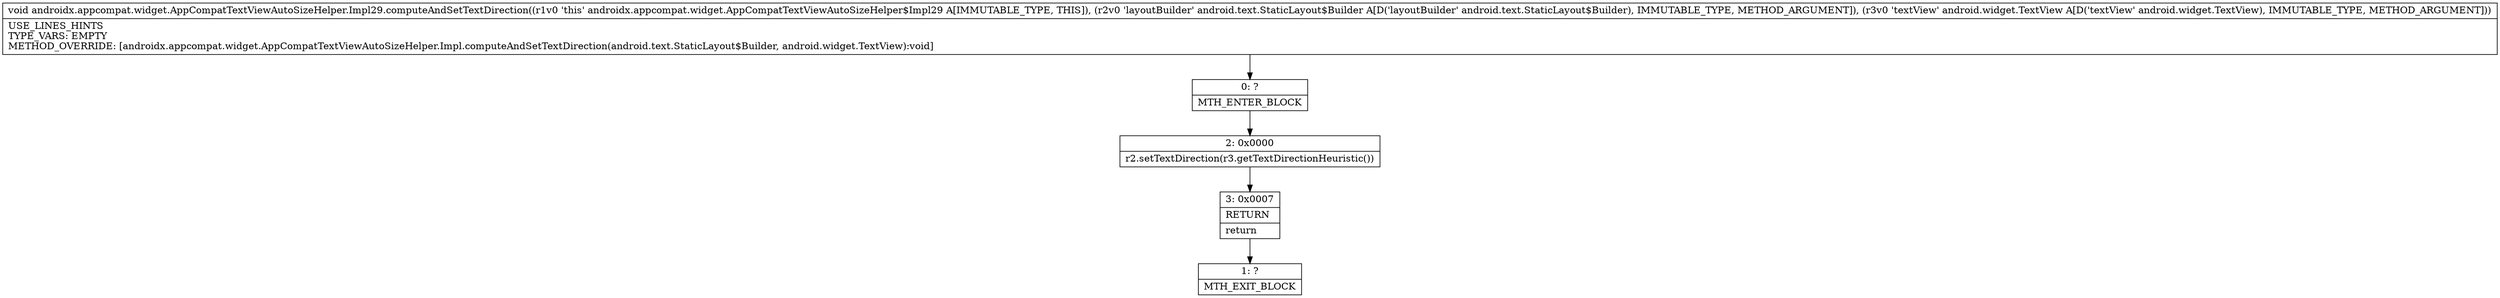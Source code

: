 digraph "CFG forandroidx.appcompat.widget.AppCompatTextViewAutoSizeHelper.Impl29.computeAndSetTextDirection(Landroid\/text\/StaticLayout$Builder;Landroid\/widget\/TextView;)V" {
Node_0 [shape=record,label="{0\:\ ?|MTH_ENTER_BLOCK\l}"];
Node_2 [shape=record,label="{2\:\ 0x0000|r2.setTextDirection(r3.getTextDirectionHeuristic())\l}"];
Node_3 [shape=record,label="{3\:\ 0x0007|RETURN\l|return\l}"];
Node_1 [shape=record,label="{1\:\ ?|MTH_EXIT_BLOCK\l}"];
MethodNode[shape=record,label="{void androidx.appcompat.widget.AppCompatTextViewAutoSizeHelper.Impl29.computeAndSetTextDirection((r1v0 'this' androidx.appcompat.widget.AppCompatTextViewAutoSizeHelper$Impl29 A[IMMUTABLE_TYPE, THIS]), (r2v0 'layoutBuilder' android.text.StaticLayout$Builder A[D('layoutBuilder' android.text.StaticLayout$Builder), IMMUTABLE_TYPE, METHOD_ARGUMENT]), (r3v0 'textView' android.widget.TextView A[D('textView' android.widget.TextView), IMMUTABLE_TYPE, METHOD_ARGUMENT]))  | USE_LINES_HINTS\lTYPE_VARS: EMPTY\lMETHOD_OVERRIDE: [androidx.appcompat.widget.AppCompatTextViewAutoSizeHelper.Impl.computeAndSetTextDirection(android.text.StaticLayout$Builder, android.widget.TextView):void]\l}"];
MethodNode -> Node_0;Node_0 -> Node_2;
Node_2 -> Node_3;
Node_3 -> Node_1;
}

